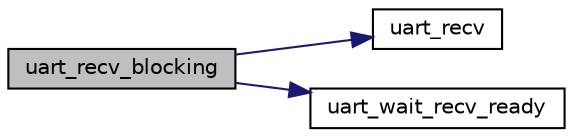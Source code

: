 digraph "uart_recv_blocking"
{
  edge [fontname="Helvetica",fontsize="10",labelfontname="Helvetica",labelfontsize="10"];
  node [fontname="Helvetica",fontsize="10",shape=record];
  rankdir="LR";
  Node1 [label="uart_recv_blocking",height=0.2,width=0.4,color="black", fillcolor="grey75", style="filled", fontcolor="black"];
  Node1 -> Node2 [color="midnightblue",fontsize="10",style="solid",fontname="Helvetica"];
  Node2 [label="uart_recv",height=0.2,width=0.4,color="black", fillcolor="white", style="filled",URL="$group__uart__send__recv.html#ga58e1b434c54c8994d9120194e2b542ab",tooltip="UART Read a Received Data Word. "];
  Node1 -> Node3 [color="midnightblue",fontsize="10",style="solid",fontname="Helvetica"];
  Node3 [label="uart_wait_recv_ready",height=0.2,width=0.4,color="black", fillcolor="white", style="filled",URL="$group__uart__send__recv.html#ga42ff0fbee0d1b80cc77667c14c3213dc",tooltip="UART Wait for Received Data Available. "];
}
